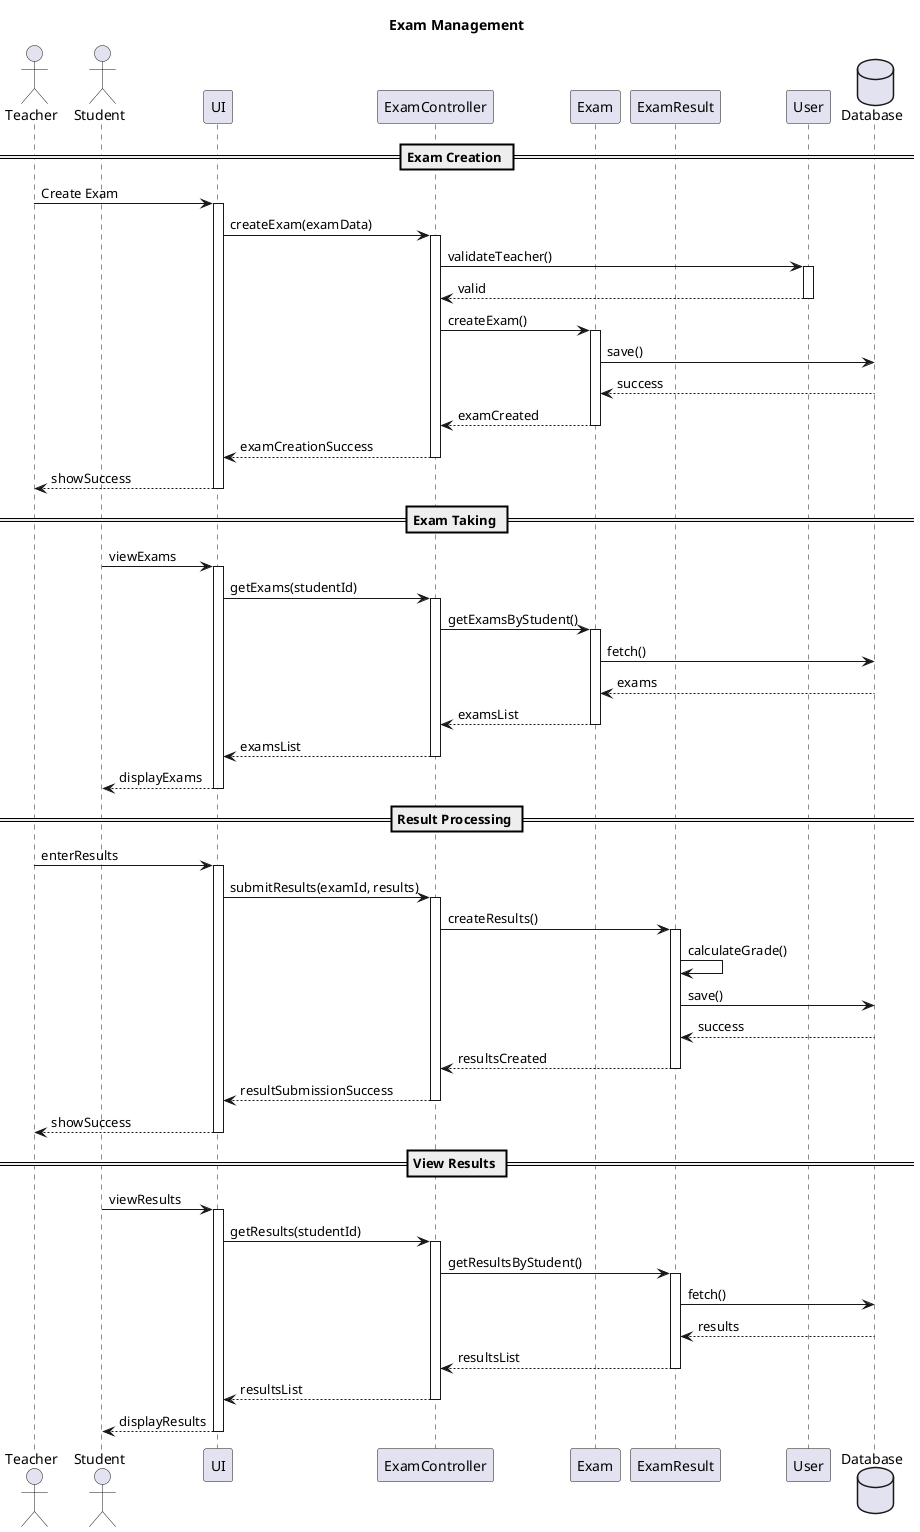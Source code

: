 @startuml Exam Management Sequence
title Exam Management

actor Teacher
actor Student
participant "UI" as UI
participant "ExamController" as EC
participant "Exam" as E
participant "ExamResult" as ER
participant "User" as U
database "Database" as DB

== Exam Creation ==
Teacher -> UI: Create Exam
activate UI
UI -> EC: createExam(examData)
activate EC
EC -> U: validateTeacher()
activate U
U --> EC: valid
deactivate U

EC -> E: createExam()
activate E
E -> DB: save()
DB --> E: success
E --> EC: examCreated
deactivate E

EC --> UI: examCreationSuccess
deactivate EC
UI --> Teacher: showSuccess
deactivate UI

== Exam Taking ==
Student -> UI: viewExams
activate UI
UI -> EC: getExams(studentId)
activate EC
EC -> E: getExamsByStudent()
activate E
E -> DB: fetch()
DB --> E: exams
E --> EC: examsList
deactivate E
EC --> UI: examsList
deactivate EC
UI --> Student: displayExams
deactivate UI

== Result Processing ==
Teacher -> UI: enterResults
activate UI
UI -> EC: submitResults(examId, results)
activate EC
EC -> ER: createResults()
activate ER
ER -> ER: calculateGrade()
ER -> DB: save()
DB --> ER: success
ER --> EC: resultsCreated
deactivate ER

EC --> UI: resultSubmissionSuccess
deactivate EC
UI --> Teacher: showSuccess
deactivate UI

== View Results ==
Student -> UI: viewResults
activate UI
UI -> EC: getResults(studentId)
activate EC
EC -> ER: getResultsByStudent()
activate ER
ER -> DB: fetch()
DB --> ER: results
ER --> EC: resultsList
deactivate ER
EC --> UI: resultsList
deactivate EC
UI --> Student: displayResults
deactivate UI

@enduml